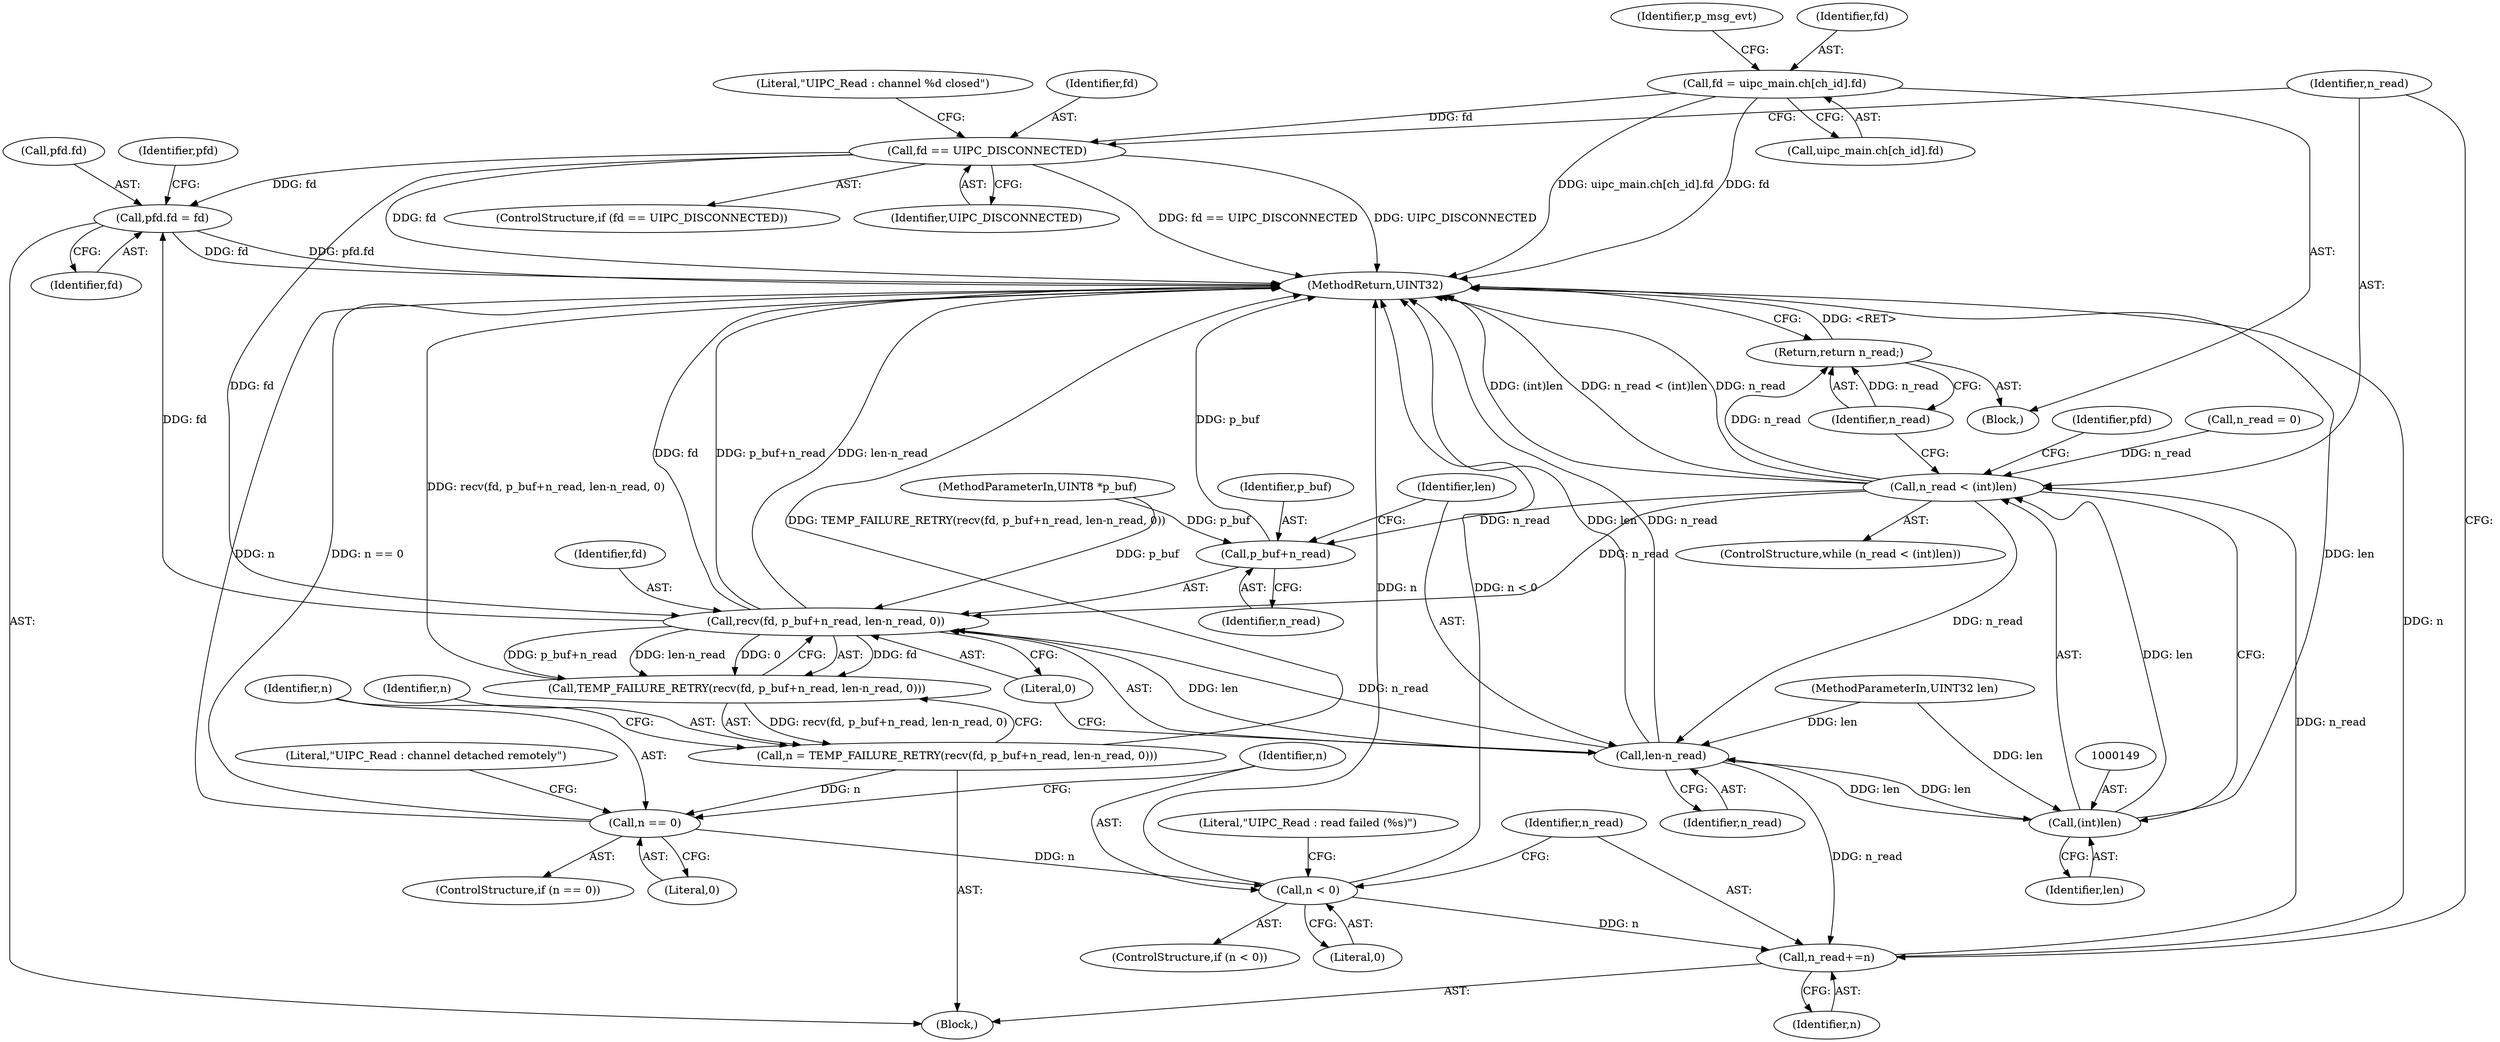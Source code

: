 digraph "0_Android_472271b153c5dc53c28beac55480a8d8434b2d5c_70@API" {
"1000113" [label="(Call,fd = uipc_main.ch[ch_id].fd)"];
"1000136" [label="(Call,fd == UIPC_DISCONNECTED)"];
"1000152" [label="(Call,pfd.fd = fd)"];
"1000210" [label="(Call,recv(fd, p_buf+n_read, len-n_read, 0))"];
"1000209" [label="(Call,TEMP_FAILURE_RETRY(recv(fd, p_buf+n_read, len-n_read, 0)))"];
"1000207" [label="(Call,n = TEMP_FAILURE_RETRY(recv(fd, p_buf+n_read, len-n_read, 0)))"];
"1000220" [label="(Call,n == 0)"];
"1000233" [label="(Call,n < 0)"];
"1000243" [label="(Call,n_read+=n)"];
"1000146" [label="(Call,n_read < (int)len)"];
"1000212" [label="(Call,p_buf+n_read)"];
"1000215" [label="(Call,len-n_read)"];
"1000148" [label="(Call,(int)len)"];
"1000246" [label="(Return,return n_read;)"];
"1000153" [label="(Call,pfd.fd)"];
"1000238" [label="(Literal,\"UIPC_Read : read failed (%s)\")"];
"1000210" [label="(Call,recv(fd, p_buf+n_read, len-n_read, 0))"];
"1000146" [label="(Call,n_read < (int)len)"];
"1000148" [label="(Call,(int)len)"];
"1000159" [label="(Identifier,pfd)"];
"1000233" [label="(Call,n < 0)"];
"1000248" [label="(MethodReturn,UINT32)"];
"1000152" [label="(Call,pfd.fd = fd)"];
"1000244" [label="(Identifier,n_read)"];
"1000208" [label="(Identifier,n)"];
"1000216" [label="(Identifier,len)"];
"1000124" [label="(Identifier,p_msg_evt)"];
"1000114" [label="(Identifier,fd)"];
"1000209" [label="(Call,TEMP_FAILURE_RETRY(recv(fd, p_buf+n_read, len-n_read, 0)))"];
"1000104" [label="(MethodParameterIn,UINT8 *p_buf)"];
"1000222" [label="(Literal,0)"];
"1000212" [label="(Call,p_buf+n_read)"];
"1000232" [label="(ControlStructure,if (n < 0))"];
"1000145" [label="(ControlStructure,while (n_read < (int)len))"];
"1000225" [label="(Literal,\"UIPC_Read : channel detached remotely\")"];
"1000214" [label="(Identifier,n_read)"];
"1000218" [label="(Literal,0)"];
"1000151" [label="(Block,)"];
"1000215" [label="(Call,len-n_read)"];
"1000234" [label="(Identifier,n)"];
"1000156" [label="(Identifier,fd)"];
"1000135" [label="(ControlStructure,if (fd == UIPC_DISCONNECTED))"];
"1000136" [label="(Call,fd == UIPC_DISCONNECTED)"];
"1000150" [label="(Identifier,len)"];
"1000137" [label="(Identifier,fd)"];
"1000243" [label="(Call,n_read+=n)"];
"1000217" [label="(Identifier,n_read)"];
"1000247" [label="(Identifier,n_read)"];
"1000219" [label="(ControlStructure,if (n == 0))"];
"1000106" [label="(Block,)"];
"1000220" [label="(Call,n == 0)"];
"1000235" [label="(Literal,0)"];
"1000105" [label="(MethodParameterIn,UINT32 len)"];
"1000211" [label="(Identifier,fd)"];
"1000221" [label="(Identifier,n)"];
"1000141" [label="(Literal,\"UIPC_Read : channel %d closed\")"];
"1000245" [label="(Identifier,n)"];
"1000154" [label="(Identifier,pfd)"];
"1000246" [label="(Return,return n_read;)"];
"1000213" [label="(Identifier,p_buf)"];
"1000109" [label="(Call,n_read = 0)"];
"1000138" [label="(Identifier,UIPC_DISCONNECTED)"];
"1000147" [label="(Identifier,n_read)"];
"1000115" [label="(Call,uipc_main.ch[ch_id].fd)"];
"1000113" [label="(Call,fd = uipc_main.ch[ch_id].fd)"];
"1000207" [label="(Call,n = TEMP_FAILURE_RETRY(recv(fd, p_buf+n_read, len-n_read, 0)))"];
"1000113" -> "1000106"  [label="AST: "];
"1000113" -> "1000115"  [label="CFG: "];
"1000114" -> "1000113"  [label="AST: "];
"1000115" -> "1000113"  [label="AST: "];
"1000124" -> "1000113"  [label="CFG: "];
"1000113" -> "1000248"  [label="DDG: fd"];
"1000113" -> "1000248"  [label="DDG: uipc_main.ch[ch_id].fd"];
"1000113" -> "1000136"  [label="DDG: fd"];
"1000136" -> "1000135"  [label="AST: "];
"1000136" -> "1000138"  [label="CFG: "];
"1000137" -> "1000136"  [label="AST: "];
"1000138" -> "1000136"  [label="AST: "];
"1000141" -> "1000136"  [label="CFG: "];
"1000147" -> "1000136"  [label="CFG: "];
"1000136" -> "1000248"  [label="DDG: fd == UIPC_DISCONNECTED"];
"1000136" -> "1000248"  [label="DDG: UIPC_DISCONNECTED"];
"1000136" -> "1000248"  [label="DDG: fd"];
"1000136" -> "1000152"  [label="DDG: fd"];
"1000136" -> "1000210"  [label="DDG: fd"];
"1000152" -> "1000151"  [label="AST: "];
"1000152" -> "1000156"  [label="CFG: "];
"1000153" -> "1000152"  [label="AST: "];
"1000156" -> "1000152"  [label="AST: "];
"1000159" -> "1000152"  [label="CFG: "];
"1000152" -> "1000248"  [label="DDG: pfd.fd"];
"1000152" -> "1000248"  [label="DDG: fd"];
"1000210" -> "1000152"  [label="DDG: fd"];
"1000210" -> "1000209"  [label="AST: "];
"1000210" -> "1000218"  [label="CFG: "];
"1000211" -> "1000210"  [label="AST: "];
"1000212" -> "1000210"  [label="AST: "];
"1000215" -> "1000210"  [label="AST: "];
"1000218" -> "1000210"  [label="AST: "];
"1000209" -> "1000210"  [label="CFG: "];
"1000210" -> "1000248"  [label="DDG: p_buf+n_read"];
"1000210" -> "1000248"  [label="DDG: fd"];
"1000210" -> "1000248"  [label="DDG: len-n_read"];
"1000210" -> "1000209"  [label="DDG: fd"];
"1000210" -> "1000209"  [label="DDG: p_buf+n_read"];
"1000210" -> "1000209"  [label="DDG: len-n_read"];
"1000210" -> "1000209"  [label="DDG: 0"];
"1000104" -> "1000210"  [label="DDG: p_buf"];
"1000146" -> "1000210"  [label="DDG: n_read"];
"1000215" -> "1000210"  [label="DDG: len"];
"1000215" -> "1000210"  [label="DDG: n_read"];
"1000209" -> "1000207"  [label="AST: "];
"1000207" -> "1000209"  [label="CFG: "];
"1000209" -> "1000248"  [label="DDG: recv(fd, p_buf+n_read, len-n_read, 0)"];
"1000209" -> "1000207"  [label="DDG: recv(fd, p_buf+n_read, len-n_read, 0)"];
"1000207" -> "1000151"  [label="AST: "];
"1000208" -> "1000207"  [label="AST: "];
"1000221" -> "1000207"  [label="CFG: "];
"1000207" -> "1000248"  [label="DDG: TEMP_FAILURE_RETRY(recv(fd, p_buf+n_read, len-n_read, 0))"];
"1000207" -> "1000220"  [label="DDG: n"];
"1000220" -> "1000219"  [label="AST: "];
"1000220" -> "1000222"  [label="CFG: "];
"1000221" -> "1000220"  [label="AST: "];
"1000222" -> "1000220"  [label="AST: "];
"1000225" -> "1000220"  [label="CFG: "];
"1000234" -> "1000220"  [label="CFG: "];
"1000220" -> "1000248"  [label="DDG: n"];
"1000220" -> "1000248"  [label="DDG: n == 0"];
"1000220" -> "1000233"  [label="DDG: n"];
"1000233" -> "1000232"  [label="AST: "];
"1000233" -> "1000235"  [label="CFG: "];
"1000234" -> "1000233"  [label="AST: "];
"1000235" -> "1000233"  [label="AST: "];
"1000238" -> "1000233"  [label="CFG: "];
"1000244" -> "1000233"  [label="CFG: "];
"1000233" -> "1000248"  [label="DDG: n < 0"];
"1000233" -> "1000248"  [label="DDG: n"];
"1000233" -> "1000243"  [label="DDG: n"];
"1000243" -> "1000151"  [label="AST: "];
"1000243" -> "1000245"  [label="CFG: "];
"1000244" -> "1000243"  [label="AST: "];
"1000245" -> "1000243"  [label="AST: "];
"1000147" -> "1000243"  [label="CFG: "];
"1000243" -> "1000248"  [label="DDG: n"];
"1000243" -> "1000146"  [label="DDG: n_read"];
"1000215" -> "1000243"  [label="DDG: n_read"];
"1000146" -> "1000145"  [label="AST: "];
"1000146" -> "1000148"  [label="CFG: "];
"1000147" -> "1000146"  [label="AST: "];
"1000148" -> "1000146"  [label="AST: "];
"1000154" -> "1000146"  [label="CFG: "];
"1000247" -> "1000146"  [label="CFG: "];
"1000146" -> "1000248"  [label="DDG: (int)len"];
"1000146" -> "1000248"  [label="DDG: n_read < (int)len"];
"1000146" -> "1000248"  [label="DDG: n_read"];
"1000109" -> "1000146"  [label="DDG: n_read"];
"1000148" -> "1000146"  [label="DDG: len"];
"1000146" -> "1000212"  [label="DDG: n_read"];
"1000146" -> "1000215"  [label="DDG: n_read"];
"1000146" -> "1000246"  [label="DDG: n_read"];
"1000212" -> "1000214"  [label="CFG: "];
"1000213" -> "1000212"  [label="AST: "];
"1000214" -> "1000212"  [label="AST: "];
"1000216" -> "1000212"  [label="CFG: "];
"1000212" -> "1000248"  [label="DDG: p_buf"];
"1000104" -> "1000212"  [label="DDG: p_buf"];
"1000215" -> "1000217"  [label="CFG: "];
"1000216" -> "1000215"  [label="AST: "];
"1000217" -> "1000215"  [label="AST: "];
"1000218" -> "1000215"  [label="CFG: "];
"1000215" -> "1000248"  [label="DDG: len"];
"1000215" -> "1000248"  [label="DDG: n_read"];
"1000215" -> "1000148"  [label="DDG: len"];
"1000148" -> "1000215"  [label="DDG: len"];
"1000105" -> "1000215"  [label="DDG: len"];
"1000148" -> "1000150"  [label="CFG: "];
"1000149" -> "1000148"  [label="AST: "];
"1000150" -> "1000148"  [label="AST: "];
"1000148" -> "1000248"  [label="DDG: len"];
"1000105" -> "1000148"  [label="DDG: len"];
"1000246" -> "1000106"  [label="AST: "];
"1000246" -> "1000247"  [label="CFG: "];
"1000247" -> "1000246"  [label="AST: "];
"1000248" -> "1000246"  [label="CFG: "];
"1000246" -> "1000248"  [label="DDG: <RET>"];
"1000247" -> "1000246"  [label="DDG: n_read"];
}
